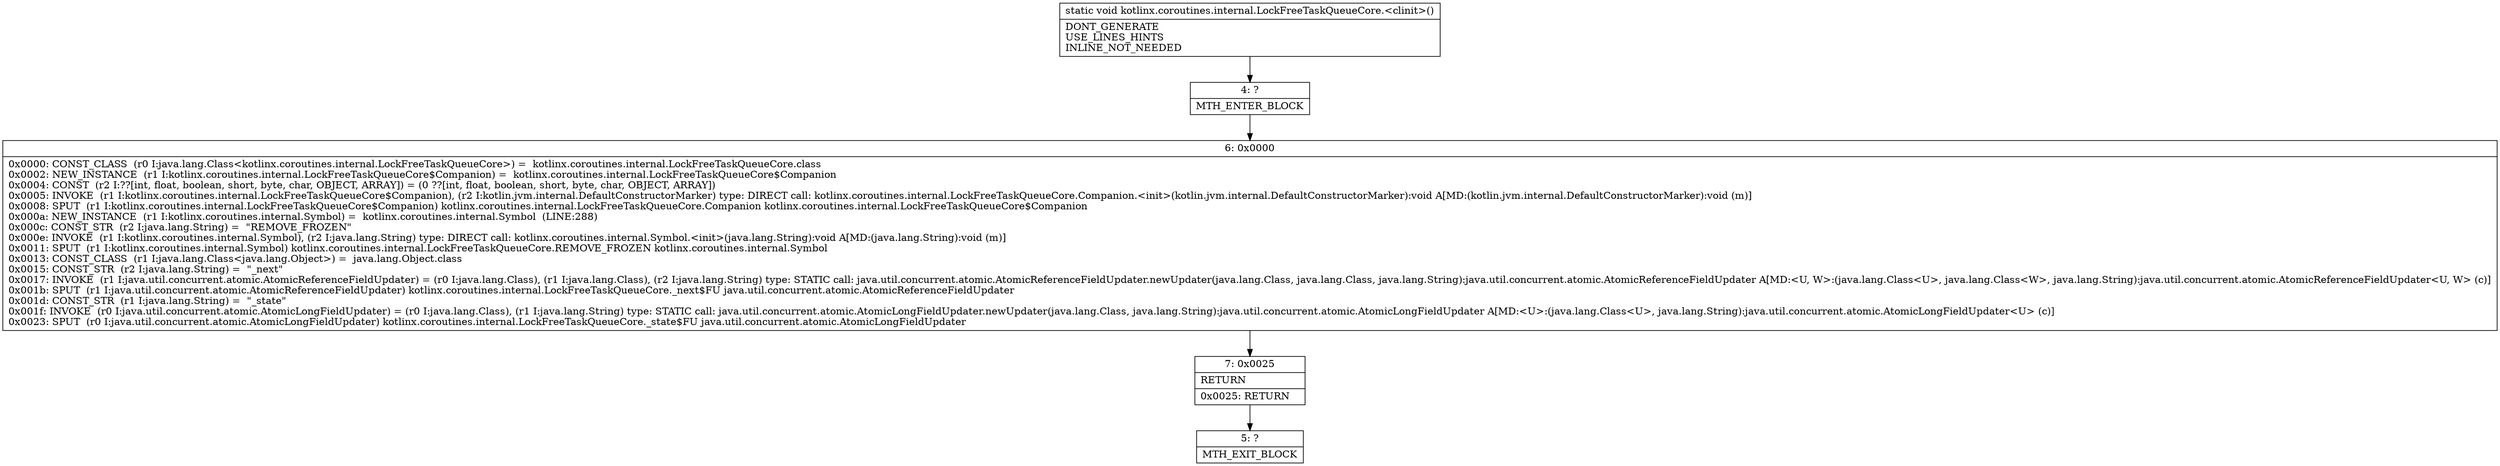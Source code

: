 digraph "CFG forkotlinx.coroutines.internal.LockFreeTaskQueueCore.\<clinit\>()V" {
Node_4 [shape=record,label="{4\:\ ?|MTH_ENTER_BLOCK\l}"];
Node_6 [shape=record,label="{6\:\ 0x0000|0x0000: CONST_CLASS  (r0 I:java.lang.Class\<kotlinx.coroutines.internal.LockFreeTaskQueueCore\>) =  kotlinx.coroutines.internal.LockFreeTaskQueueCore.class \l0x0002: NEW_INSTANCE  (r1 I:kotlinx.coroutines.internal.LockFreeTaskQueueCore$Companion) =  kotlinx.coroutines.internal.LockFreeTaskQueueCore$Companion \l0x0004: CONST  (r2 I:??[int, float, boolean, short, byte, char, OBJECT, ARRAY]) = (0 ??[int, float, boolean, short, byte, char, OBJECT, ARRAY]) \l0x0005: INVOKE  (r1 I:kotlinx.coroutines.internal.LockFreeTaskQueueCore$Companion), (r2 I:kotlin.jvm.internal.DefaultConstructorMarker) type: DIRECT call: kotlinx.coroutines.internal.LockFreeTaskQueueCore.Companion.\<init\>(kotlin.jvm.internal.DefaultConstructorMarker):void A[MD:(kotlin.jvm.internal.DefaultConstructorMarker):void (m)]\l0x0008: SPUT  (r1 I:kotlinx.coroutines.internal.LockFreeTaskQueueCore$Companion) kotlinx.coroutines.internal.LockFreeTaskQueueCore.Companion kotlinx.coroutines.internal.LockFreeTaskQueueCore$Companion \l0x000a: NEW_INSTANCE  (r1 I:kotlinx.coroutines.internal.Symbol) =  kotlinx.coroutines.internal.Symbol  (LINE:288)\l0x000c: CONST_STR  (r2 I:java.lang.String) =  \"REMOVE_FROZEN\" \l0x000e: INVOKE  (r1 I:kotlinx.coroutines.internal.Symbol), (r2 I:java.lang.String) type: DIRECT call: kotlinx.coroutines.internal.Symbol.\<init\>(java.lang.String):void A[MD:(java.lang.String):void (m)]\l0x0011: SPUT  (r1 I:kotlinx.coroutines.internal.Symbol) kotlinx.coroutines.internal.LockFreeTaskQueueCore.REMOVE_FROZEN kotlinx.coroutines.internal.Symbol \l0x0013: CONST_CLASS  (r1 I:java.lang.Class\<java.lang.Object\>) =  java.lang.Object.class \l0x0015: CONST_STR  (r2 I:java.lang.String) =  \"_next\" \l0x0017: INVOKE  (r1 I:java.util.concurrent.atomic.AtomicReferenceFieldUpdater) = (r0 I:java.lang.Class), (r1 I:java.lang.Class), (r2 I:java.lang.String) type: STATIC call: java.util.concurrent.atomic.AtomicReferenceFieldUpdater.newUpdater(java.lang.Class, java.lang.Class, java.lang.String):java.util.concurrent.atomic.AtomicReferenceFieldUpdater A[MD:\<U, W\>:(java.lang.Class\<U\>, java.lang.Class\<W\>, java.lang.String):java.util.concurrent.atomic.AtomicReferenceFieldUpdater\<U, W\> (c)]\l0x001b: SPUT  (r1 I:java.util.concurrent.atomic.AtomicReferenceFieldUpdater) kotlinx.coroutines.internal.LockFreeTaskQueueCore._next$FU java.util.concurrent.atomic.AtomicReferenceFieldUpdater \l0x001d: CONST_STR  (r1 I:java.lang.String) =  \"_state\" \l0x001f: INVOKE  (r0 I:java.util.concurrent.atomic.AtomicLongFieldUpdater) = (r0 I:java.lang.Class), (r1 I:java.lang.String) type: STATIC call: java.util.concurrent.atomic.AtomicLongFieldUpdater.newUpdater(java.lang.Class, java.lang.String):java.util.concurrent.atomic.AtomicLongFieldUpdater A[MD:\<U\>:(java.lang.Class\<U\>, java.lang.String):java.util.concurrent.atomic.AtomicLongFieldUpdater\<U\> (c)]\l0x0023: SPUT  (r0 I:java.util.concurrent.atomic.AtomicLongFieldUpdater) kotlinx.coroutines.internal.LockFreeTaskQueueCore._state$FU java.util.concurrent.atomic.AtomicLongFieldUpdater \l}"];
Node_7 [shape=record,label="{7\:\ 0x0025|RETURN\l|0x0025: RETURN   \l}"];
Node_5 [shape=record,label="{5\:\ ?|MTH_EXIT_BLOCK\l}"];
MethodNode[shape=record,label="{static void kotlinx.coroutines.internal.LockFreeTaskQueueCore.\<clinit\>()  | DONT_GENERATE\lUSE_LINES_HINTS\lINLINE_NOT_NEEDED\l}"];
MethodNode -> Node_4;Node_4 -> Node_6;
Node_6 -> Node_7;
Node_7 -> Node_5;
}

